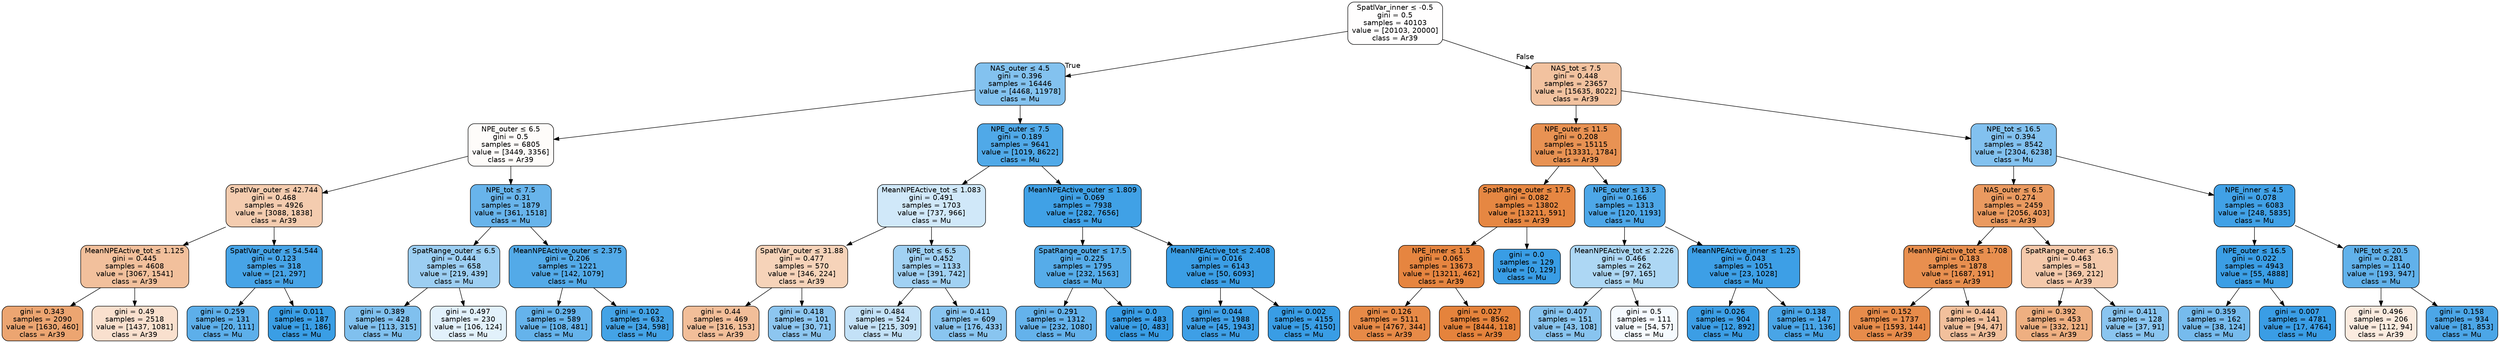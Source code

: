 digraph Tree {
node [shape=box, style="filled, rounded", color="black", fontname=helvetica] ;
edge [fontname=helvetica] ;
0 [label=<SpatlVar_inner &le; -0.5<br/>gini = 0.5<br/>samples = 40103<br/>value = [20103, 20000]<br/>class = Ar39>, fillcolor="#fffefe"] ;
1 [label=<NAS_outer &le; 4.5<br/>gini = 0.396<br/>samples = 16446<br/>value = [4468, 11978]<br/>class = Mu>, fillcolor="#83c2ef"] ;
0 -> 1 [labeldistance=2.5, labelangle=45, headlabel="True"] ;
2 [label=<NPE_outer &le; 6.5<br/>gini = 0.5<br/>samples = 6805<br/>value = [3449, 3356]<br/>class = Ar39>, fillcolor="#fefcfa"] ;
1 -> 2 ;
3 [label=<SpatlVar_outer &le; 42.744<br/>gini = 0.468<br/>samples = 4926<br/>value = [3088, 1838]<br/>class = Ar39>, fillcolor="#f4ccaf"] ;
2 -> 3 ;
4 [label=<MeanNPEActive_tot &le; 1.125<br/>gini = 0.445<br/>samples = 4608<br/>value = [3067, 1541]<br/>class = Ar39>, fillcolor="#f2c09c"] ;
3 -> 4 ;
5 [label=<gini = 0.343<br/>samples = 2090<br/>value = [1630, 460]<br/>class = Ar39>, fillcolor="#eca571"] ;
4 -> 5 ;
6 [label=<gini = 0.49<br/>samples = 2518<br/>value = [1437, 1081]<br/>class = Ar39>, fillcolor="#f9e0ce"] ;
4 -> 6 ;
7 [label=<SpatlVar_outer &le; 54.544<br/>gini = 0.123<br/>samples = 318<br/>value = [21, 297]<br/>class = Mu>, fillcolor="#47a4e7"] ;
3 -> 7 ;
8 [label=<gini = 0.259<br/>samples = 131<br/>value = [20, 111]<br/>class = Mu>, fillcolor="#5dafea"] ;
7 -> 8 ;
9 [label=<gini = 0.011<br/>samples = 187<br/>value = [1, 186]<br/>class = Mu>, fillcolor="#3a9ee5"] ;
7 -> 9 ;
10 [label=<NPE_tot &le; 7.5<br/>gini = 0.31<br/>samples = 1879<br/>value = [361, 1518]<br/>class = Mu>, fillcolor="#68b4eb"] ;
2 -> 10 ;
11 [label=<SpatRange_outer &le; 6.5<br/>gini = 0.444<br/>samples = 658<br/>value = [219, 439]<br/>class = Mu>, fillcolor="#9ccef2"] ;
10 -> 11 ;
12 [label=<gini = 0.389<br/>samples = 428<br/>value = [113, 315]<br/>class = Mu>, fillcolor="#80c0ee"] ;
11 -> 12 ;
13 [label=<gini = 0.497<br/>samples = 230<br/>value = [106, 124]<br/>class = Mu>, fillcolor="#e2f1fb"] ;
11 -> 13 ;
14 [label=<MeanNPEActive_outer &le; 2.375<br/>gini = 0.206<br/>samples = 1221<br/>value = [142, 1079]<br/>class = Mu>, fillcolor="#53aae8"] ;
10 -> 14 ;
15 [label=<gini = 0.299<br/>samples = 589<br/>value = [108, 481]<br/>class = Mu>, fillcolor="#65b3eb"] ;
14 -> 15 ;
16 [label=<gini = 0.102<br/>samples = 632<br/>value = [34, 598]<br/>class = Mu>, fillcolor="#44a3e6"] ;
14 -> 16 ;
17 [label=<NPE_outer &le; 7.5<br/>gini = 0.189<br/>samples = 9641<br/>value = [1019, 8622]<br/>class = Mu>, fillcolor="#50a9e8"] ;
1 -> 17 ;
18 [label=<MeanNPEActive_tot &le; 1.083<br/>gini = 0.491<br/>samples = 1703<br/>value = [737, 966]<br/>class = Mu>, fillcolor="#d0e8f9"] ;
17 -> 18 ;
19 [label=<SpatlVar_outer &le; 31.88<br/>gini = 0.477<br/>samples = 570<br/>value = [346, 224]<br/>class = Ar39>, fillcolor="#f6d3b9"] ;
18 -> 19 ;
20 [label=<gini = 0.44<br/>samples = 469<br/>value = [316, 153]<br/>class = Ar39>, fillcolor="#f2be99"] ;
19 -> 20 ;
21 [label=<gini = 0.418<br/>samples = 101<br/>value = [30, 71]<br/>class = Mu>, fillcolor="#8dc6f0"] ;
19 -> 21 ;
22 [label=<NPE_tot &le; 6.5<br/>gini = 0.452<br/>samples = 1133<br/>value = [391, 742]<br/>class = Mu>, fillcolor="#a1d1f3"] ;
18 -> 22 ;
23 [label=<gini = 0.484<br/>samples = 524<br/>value = [215, 309]<br/>class = Mu>, fillcolor="#c3e1f7"] ;
22 -> 23 ;
24 [label=<gini = 0.411<br/>samples = 609<br/>value = [176, 433]<br/>class = Mu>, fillcolor="#89c5f0"] ;
22 -> 24 ;
25 [label=<MeanNPEActive_outer &le; 1.809<br/>gini = 0.069<br/>samples = 7938<br/>value = [282, 7656]<br/>class = Mu>, fillcolor="#40a1e6"] ;
17 -> 25 ;
26 [label=<SpatRange_outer &le; 17.5<br/>gini = 0.225<br/>samples = 1795<br/>value = [232, 1563]<br/>class = Mu>, fillcolor="#56ace9"] ;
25 -> 26 ;
27 [label=<gini = 0.291<br/>samples = 1312<br/>value = [232, 1080]<br/>class = Mu>, fillcolor="#64b2eb"] ;
26 -> 27 ;
28 [label=<gini = 0.0<br/>samples = 483<br/>value = [0, 483]<br/>class = Mu>, fillcolor="#399de5"] ;
26 -> 28 ;
29 [label=<MeanNPEActive_tot &le; 2.408<br/>gini = 0.016<br/>samples = 6143<br/>value = [50, 6093]<br/>class = Mu>, fillcolor="#3b9ee5"] ;
25 -> 29 ;
30 [label=<gini = 0.044<br/>samples = 1988<br/>value = [45, 1943]<br/>class = Mu>, fillcolor="#3e9fe6"] ;
29 -> 30 ;
31 [label=<gini = 0.002<br/>samples = 4155<br/>value = [5, 4150]<br/>class = Mu>, fillcolor="#399de5"] ;
29 -> 31 ;
32 [label=<NAS_tot &le; 7.5<br/>gini = 0.448<br/>samples = 23657<br/>value = [15635, 8022]<br/>class = Ar39>, fillcolor="#f2c29f"] ;
0 -> 32 [labeldistance=2.5, labelangle=-45, headlabel="False"] ;
33 [label=<NPE_outer &le; 11.5<br/>gini = 0.208<br/>samples = 15115<br/>value = [13331, 1784]<br/>class = Ar39>, fillcolor="#e89253"] ;
32 -> 33 ;
34 [label=<SpatRange_outer &le; 17.5<br/>gini = 0.082<br/>samples = 13802<br/>value = [13211, 591]<br/>class = Ar39>, fillcolor="#e68742"] ;
33 -> 34 ;
35 [label=<NPE_inner &le; 1.5<br/>gini = 0.065<br/>samples = 13673<br/>value = [13211, 462]<br/>class = Ar39>, fillcolor="#e68540"] ;
34 -> 35 ;
36 [label=<gini = 0.126<br/>samples = 5111<br/>value = [4767, 344]<br/>class = Ar39>, fillcolor="#e78a47"] ;
35 -> 36 ;
37 [label=<gini = 0.027<br/>samples = 8562<br/>value = [8444, 118]<br/>class = Ar39>, fillcolor="#e5833c"] ;
35 -> 37 ;
38 [label=<gini = 0.0<br/>samples = 129<br/>value = [0, 129]<br/>class = Mu>, fillcolor="#399de5"] ;
34 -> 38 ;
39 [label=<NPE_outer &le; 13.5<br/>gini = 0.166<br/>samples = 1313<br/>value = [120, 1193]<br/>class = Mu>, fillcolor="#4da7e8"] ;
33 -> 39 ;
40 [label=<MeanNPEActive_tot &le; 2.226<br/>gini = 0.466<br/>samples = 262<br/>value = [97, 165]<br/>class = Mu>, fillcolor="#add7f4"] ;
39 -> 40 ;
41 [label=<gini = 0.407<br/>samples = 151<br/>value = [43, 108]<br/>class = Mu>, fillcolor="#88c4ef"] ;
40 -> 41 ;
42 [label=<gini = 0.5<br/>samples = 111<br/>value = [54, 57]<br/>class = Mu>, fillcolor="#f5fafe"] ;
40 -> 42 ;
43 [label=<MeanNPEActive_inner &le; 1.25<br/>gini = 0.043<br/>samples = 1051<br/>value = [23, 1028]<br/>class = Mu>, fillcolor="#3d9fe6"] ;
39 -> 43 ;
44 [label=<gini = 0.026<br/>samples = 904<br/>value = [12, 892]<br/>class = Mu>, fillcolor="#3c9ee5"] ;
43 -> 44 ;
45 [label=<gini = 0.138<br/>samples = 147<br/>value = [11, 136]<br/>class = Mu>, fillcolor="#49a5e7"] ;
43 -> 45 ;
46 [label=<NPE_tot &le; 16.5<br/>gini = 0.394<br/>samples = 8542<br/>value = [2304, 6238]<br/>class = Mu>, fillcolor="#82c1ef"] ;
32 -> 46 ;
47 [label=<NAS_outer &le; 6.5<br/>gini = 0.274<br/>samples = 2459<br/>value = [2056, 403]<br/>class = Ar39>, fillcolor="#ea9a60"] ;
46 -> 47 ;
48 [label=<MeanNPEActive_tot &le; 1.708<br/>gini = 0.183<br/>samples = 1878<br/>value = [1687, 191]<br/>class = Ar39>, fillcolor="#e88f4f"] ;
47 -> 48 ;
49 [label=<gini = 0.152<br/>samples = 1737<br/>value = [1593, 144]<br/>class = Ar39>, fillcolor="#e78c4b"] ;
48 -> 49 ;
50 [label=<gini = 0.444<br/>samples = 141<br/>value = [94, 47]<br/>class = Ar39>, fillcolor="#f2c09c"] ;
48 -> 50 ;
51 [label=<SpatRange_outer &le; 16.5<br/>gini = 0.463<br/>samples = 581<br/>value = [369, 212]<br/>class = Ar39>, fillcolor="#f4c9ab"] ;
47 -> 51 ;
52 [label=<gini = 0.392<br/>samples = 453<br/>value = [332, 121]<br/>class = Ar39>, fillcolor="#eeaf81"] ;
51 -> 52 ;
53 [label=<gini = 0.411<br/>samples = 128<br/>value = [37, 91]<br/>class = Mu>, fillcolor="#8ac5f0"] ;
51 -> 53 ;
54 [label=<NPE_inner &le; 4.5<br/>gini = 0.078<br/>samples = 6083<br/>value = [248, 5835]<br/>class = Mu>, fillcolor="#41a1e6"] ;
46 -> 54 ;
55 [label=<NPE_outer &le; 16.5<br/>gini = 0.022<br/>samples = 4943<br/>value = [55, 4888]<br/>class = Mu>, fillcolor="#3b9ee5"] ;
54 -> 55 ;
56 [label=<gini = 0.359<br/>samples = 162<br/>value = [38, 124]<br/>class = Mu>, fillcolor="#76bbed"] ;
55 -> 56 ;
57 [label=<gini = 0.007<br/>samples = 4781<br/>value = [17, 4764]<br/>class = Mu>, fillcolor="#3a9de5"] ;
55 -> 57 ;
58 [label=<NPE_tot &le; 20.5<br/>gini = 0.281<br/>samples = 1140<br/>value = [193, 947]<br/>class = Mu>, fillcolor="#61b1ea"] ;
54 -> 58 ;
59 [label=<gini = 0.496<br/>samples = 206<br/>value = [112, 94]<br/>class = Ar39>, fillcolor="#fbebdf"] ;
58 -> 59 ;
60 [label=<gini = 0.158<br/>samples = 934<br/>value = [81, 853]<br/>class = Mu>, fillcolor="#4ca6e7"] ;
58 -> 60 ;
}